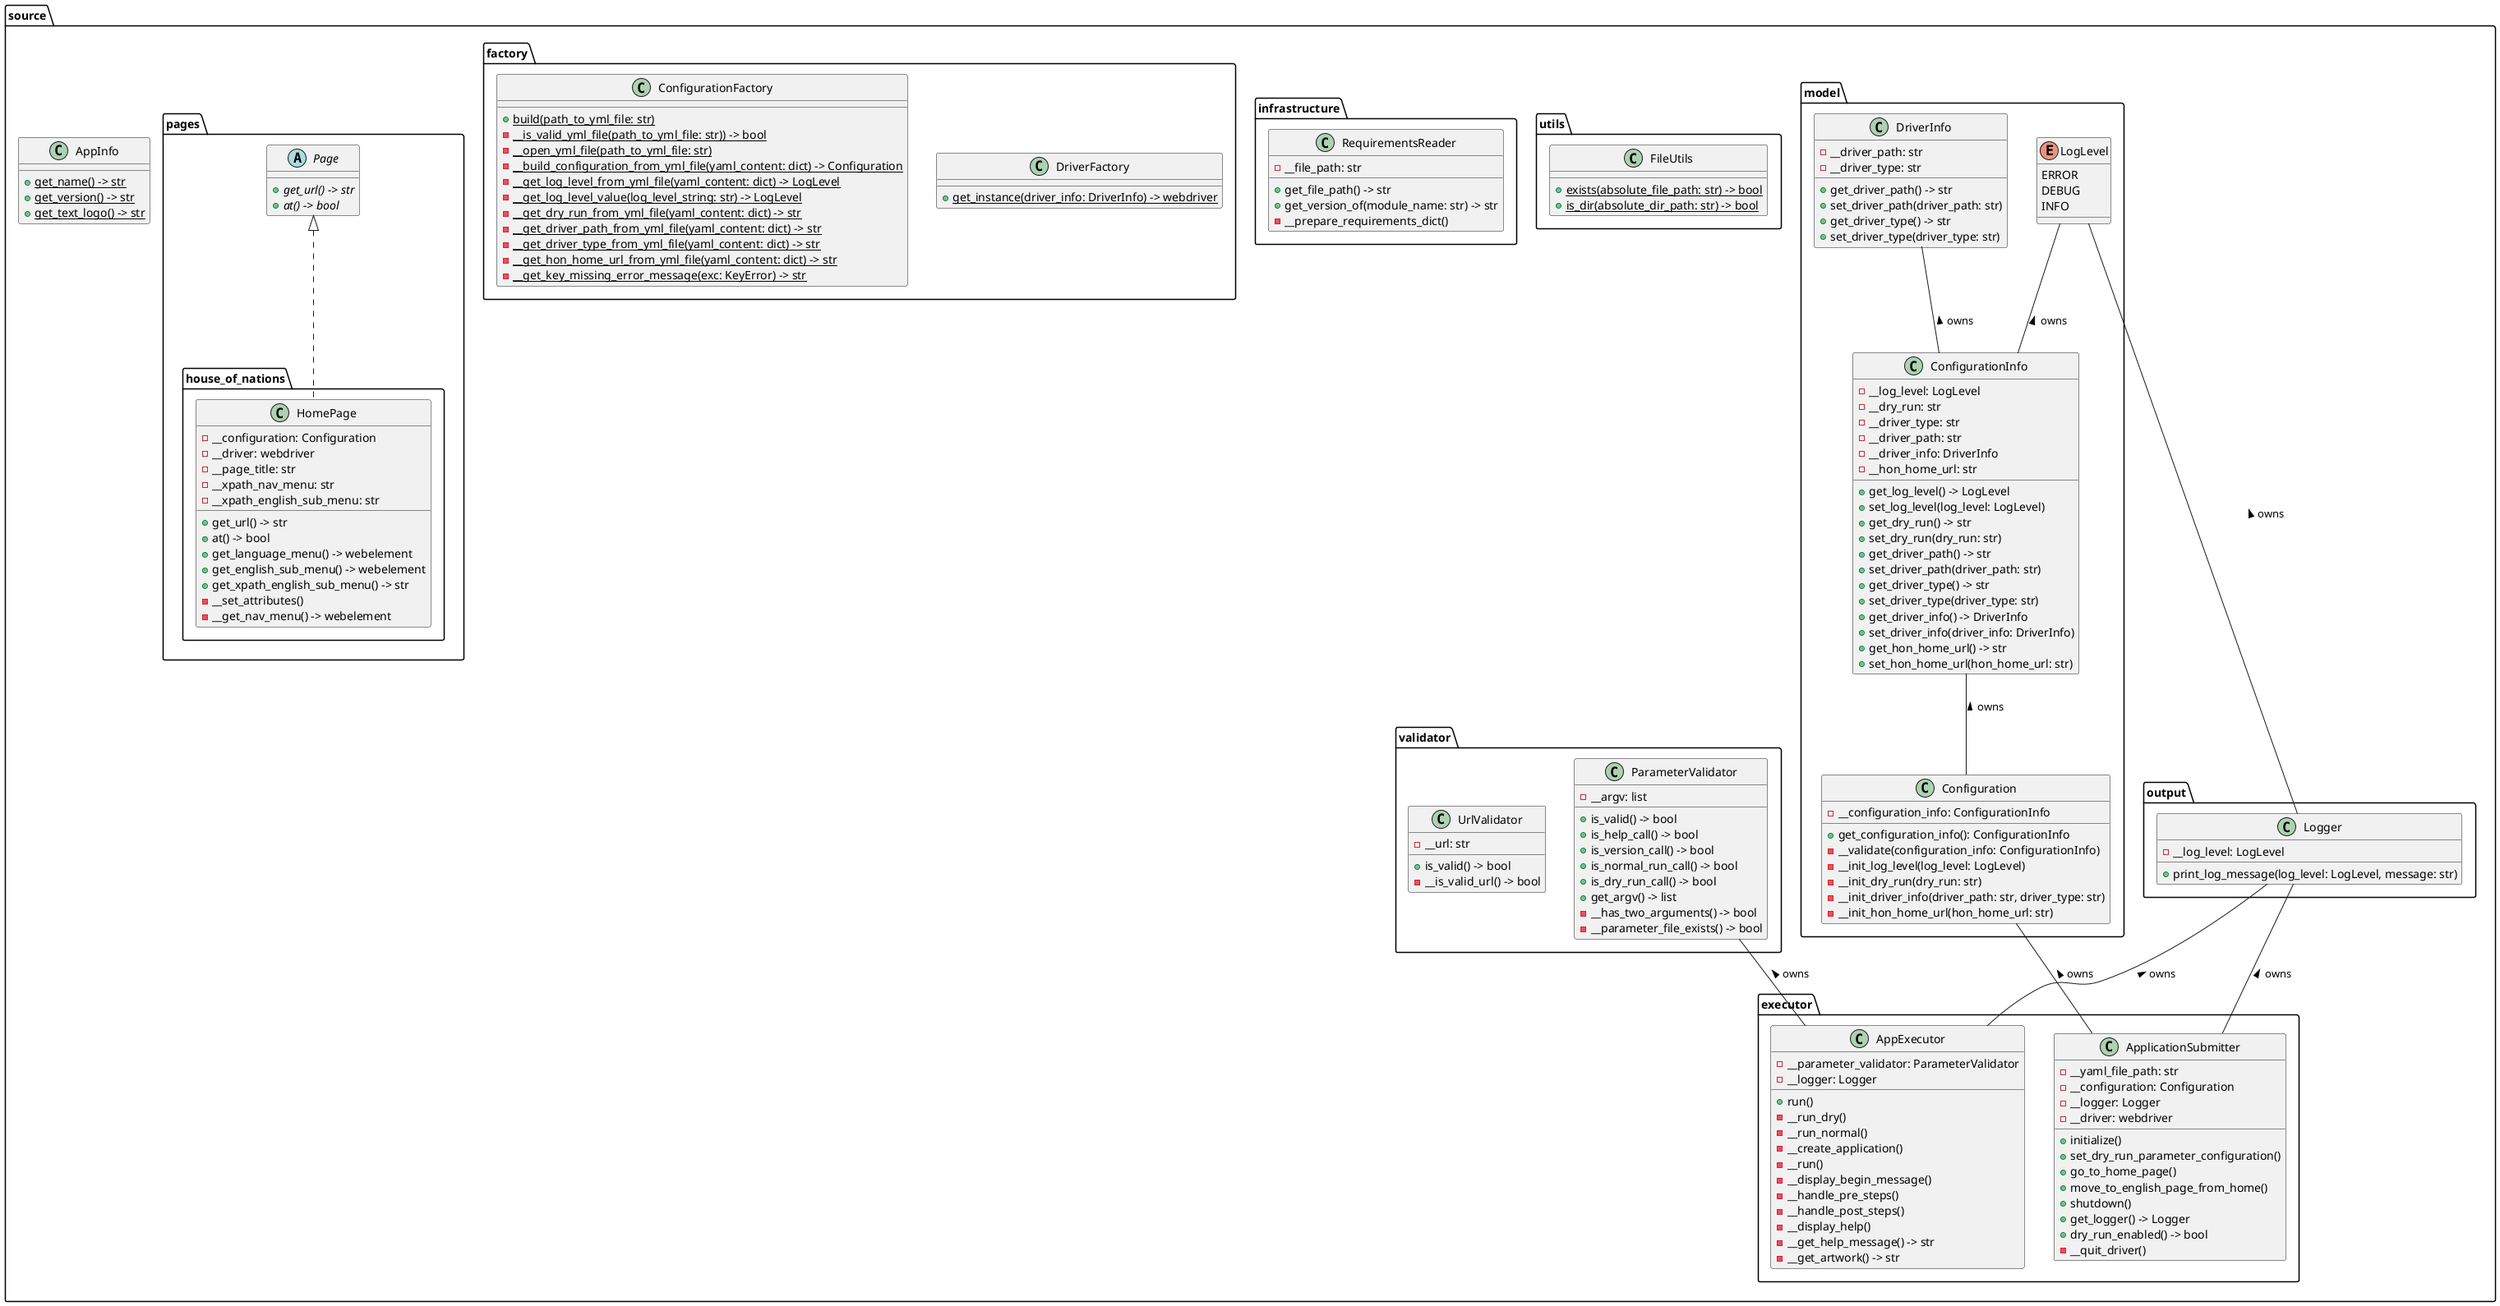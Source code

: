 @startuml
'https://plantuml.com/class-diagram

class source.AppInfo {
    {static} +get_name() -> str
    {static} +get_version() -> str
    {static} +get_text_logo() -> str
}

class source.output.Logger {
    -__log_level: LogLevel
    +print_log_message(log_level: LogLevel, message: str)
}

enum source.model.LogLevel {
    ERROR
    DEBUG
    INFO
}

source.model.LogLevel -- source.output.Logger : < owns

class source.model.DriverInfo {
    -__driver_path: str
    -__driver_type: str
    +get_driver_path() -> str
    +set_driver_path(driver_path: str)
    +get_driver_type() -> str
    +set_driver_type(driver_type: str)
}


class source.model.ConfigurationInfo {
    -__log_level: LogLevel
    -__dry_run: str
    -__driver_type: str
    -__driver_path: str
    -__driver_info: DriverInfo
    -__hon_home_url: str

    +get_log_level() -> LogLevel
    +set_log_level(log_level: LogLevel)
    +get_dry_run() -> str
    +set_dry_run(dry_run: str)
    +get_driver_path() -> str
    +set_driver_path(driver_path: str)
    +get_driver_type() -> str
    +set_driver_type(driver_type: str)
    +get_driver_info() -> DriverInfo
    +set_driver_info(driver_info: DriverInfo)
    +get_hon_home_url() -> str
    +set_hon_home_url(hon_home_url: str)
}

source.model.LogLevel -- source.model.ConfigurationInfo : < owns
source.model.DriverInfo -- source.model.ConfigurationInfo : < owns

class source.model.Configuration {
    -__configuration_info: ConfigurationInfo
    +get_configuration_info(): ConfigurationInfo
    -__validate(configuration_info: ConfigurationInfo)
    -__init_log_level(log_level: LogLevel)
    -__init_dry_run(dry_run: str)
    -__init_driver_info(driver_path: str, driver_type: str)
    -__init_hon_home_url(hon_home_url: str)
}

source.model.ConfigurationInfo -- source.model.Configuration : < owns

class source.utils.FileUtils {
    {static} +exists(absolute_file_path: str) -> bool
    {static} +is_dir(absolute_dir_path: str) -> bool
}

class source.validator.ParameterValidator {
    -__argv: list
    +is_valid() -> bool
    +is_help_call() -> bool
    +is_version_call() -> bool
    +is_normal_run_call() -> bool
    +is_dry_run_call() -> bool
    +get_argv() -> list
    -__has_two_arguments() -> bool
    -__parameter_file_exists() -> bool
}

class source.validator.UrlValidator {
    -__url: str
    +is_valid() -> bool
    -__is_valid_url() -> bool
}

class source.infrastructure.RequirementsReader {
    -__file_path: str
    +get_file_path() -> str
    +get_version_of(module_name: str) -> str
    -__prepare_requirements_dict()
}

class source.factory.DriverFactory {
    {static} +get_instance(driver_info: DriverInfo) -> webdriver

}

class source.factory.ConfigurationFactory {
    {static} +build(path_to_yml_file: str)
    {static} -__is_valid_yml_file(path_to_yml_file: str)) -> bool
    {static} -__open_yml_file(path_to_yml_file: str)
    {static} -__build_configuration_from_yml_file(yaml_content: dict) -> Configuration
    {static} -__get_log_level_from_yml_file(yaml_content: dict) -> LogLevel
    {static} -__get_log_level_value(log_level_string: str) -> LogLevel
    {static} -__get_dry_run_from_yml_file(yaml_content: dict) -> str
    {static} -__get_driver_path_from_yml_file(yaml_content: dict) -> str
    {static} -__get_driver_type_from_yml_file(yaml_content: dict) -> str
    {static} -__get_hon_home_url_from_yml_file(yaml_content: dict) -> str
    {static} -__get_key_missing_error_message(exc: KeyError) -> str
}

abstract class source.pages.Page {
    {abstract} +get_url() -> str
    {abstract} +at() -> bool
}

class source.pages.house_of_nations.HomePage implements source.pages.Page {
    -__configuration: Configuration
    -__driver: webdriver
    -__page_title: str
    -__xpath_nav_menu: str
    -__xpath_english_sub_menu: str
    +get_url() -> str
    +at() -> bool
    +get_language_menu() -> webelement
    +get_english_sub_menu() -> webelement
    +get_xpath_english_sub_menu() -> str
    -__set_attributes()
    -__get_nav_menu() -> webelement
}

class source.executor.ApplicationSubmitter {
    -__yaml_file_path: str
    -__configuration: Configuration
    -__logger: Logger
    -__driver: webdriver
    +initialize()
    +set_dry_run_parameter_configuration()
    +go_to_home_page()
    +move_to_english_page_from_home()
    +shutdown()
    +get_logger() -> Logger
    +dry_run_enabled() -> bool
    -__quit_driver()
}

source.output.Logger -- source.executor.ApplicationSubmitter : < owns
source.model.Configuration -- source.executor.ApplicationSubmitter : < owns

class source.executor.AppExecutor {
    -__parameter_validator: ParameterValidator
    -__logger: Logger
    +run()
    -__run_dry()
    -__run_normal()
    -__create_application()
    -__run()
    -__display_begin_message()
    -__handle_pre_steps()
    -__handle_post_steps()
    -__display_help()
    -__get_help_message() -> str
    -__get_artwork() -> str
}

source.output.Logger -- source.executor.AppExecutor : < owns
source.validator.ParameterValidator -- source.executor.AppExecutor : < owns

@enduml